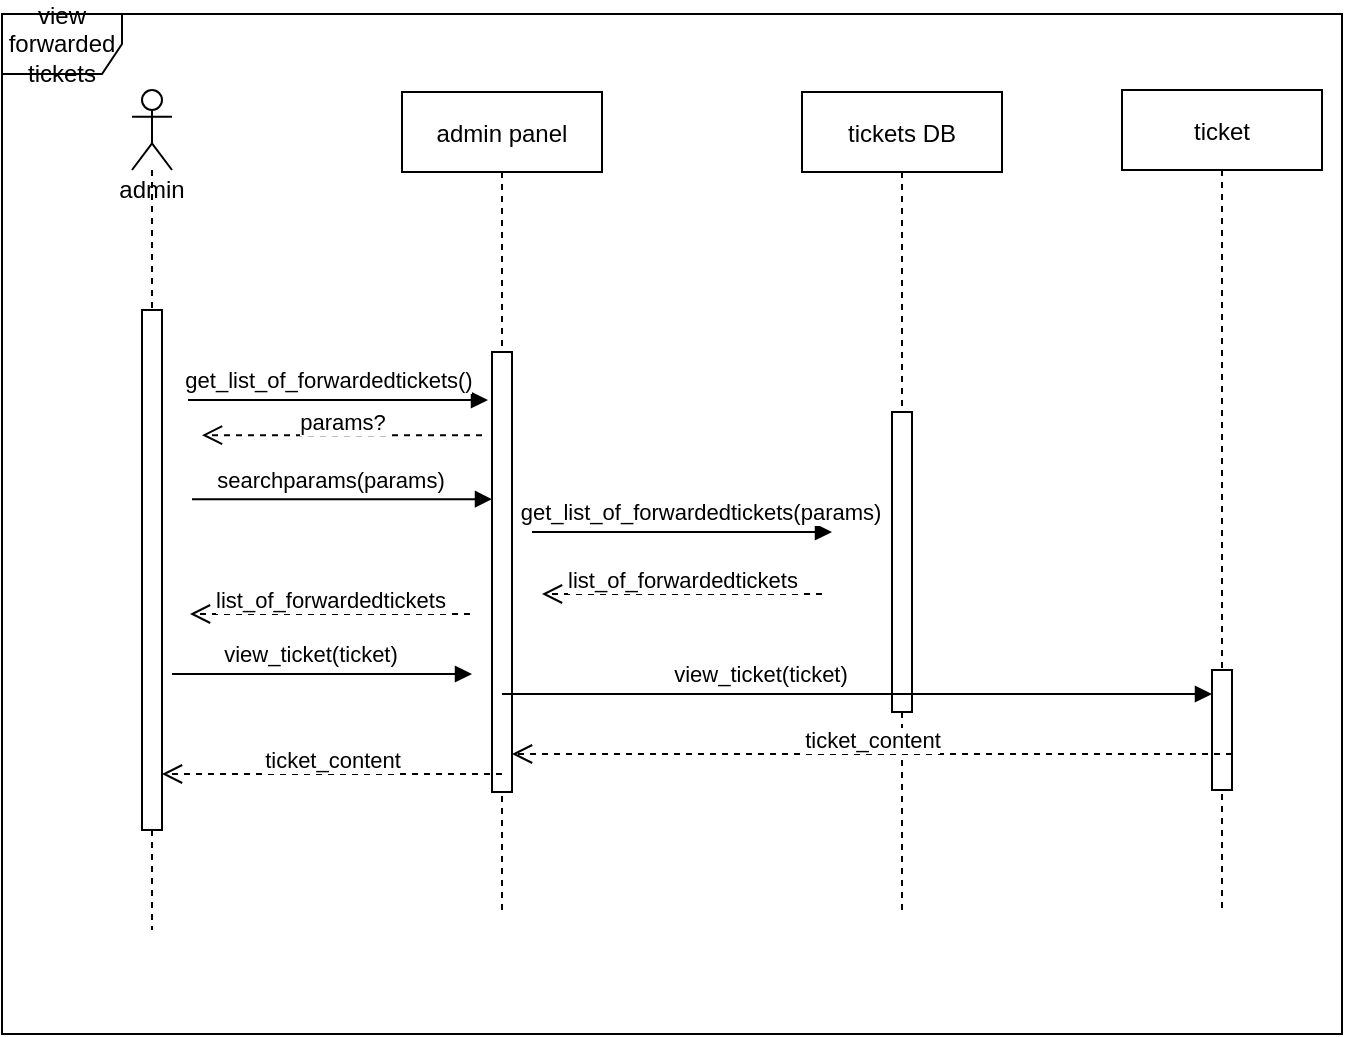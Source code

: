 <mxfile version="20.8.10" type="device"><diagram id="kgpKYQtTHZ0yAKxKKP6v" name="Page-1"><mxGraphModel dx="901" dy="534" grid="1" gridSize="10" guides="1" tooltips="1" connect="1" arrows="1" fold="1" page="1" pageScale="1" pageWidth="850" pageHeight="1100" math="0" shadow="0"><root><mxCell id="0"/><mxCell id="1" parent="0"/><mxCell id="62iLxjVJGYPEeGBwEZaz-22" value="view forwarded tickets" style="shape=umlFrame;whiteSpace=wrap;html=1;fillColor=none;gradientColor=none;" parent="1" vertex="1"><mxGeometry x="100" y="40" width="670" height="510" as="geometry"/></mxCell><mxCell id="62iLxjVJGYPEeGBwEZaz-5" value="admin" style="shape=umlLifeline;participant=umlActor;perimeter=lifelinePerimeter;whiteSpace=wrap;html=1;container=1;collapsible=0;recursiveResize=0;verticalAlign=top;spacingTop=36;outlineConnect=0;" parent="1" vertex="1"><mxGeometry x="165" y="78" width="20" height="420" as="geometry"/></mxCell><mxCell id="62iLxjVJGYPEeGBwEZaz-1" value="" style="html=1;points=[];perimeter=orthogonalPerimeter;" parent="62iLxjVJGYPEeGBwEZaz-5" vertex="1"><mxGeometry x="5" y="110" width="10" height="260" as="geometry"/></mxCell><mxCell id="3nuBFxr9cyL0pnOWT2aG-5" value="admin panel" style="shape=umlLifeline;perimeter=lifelinePerimeter;container=1;collapsible=0;recursiveResize=0;rounded=0;shadow=0;strokeWidth=1;" parent="1" vertex="1"><mxGeometry x="300" y="79" width="100" height="411" as="geometry"/></mxCell><mxCell id="3nuBFxr9cyL0pnOWT2aG-6" value="" style="points=[];perimeter=orthogonalPerimeter;rounded=0;shadow=0;strokeWidth=1;" parent="3nuBFxr9cyL0pnOWT2aG-5" vertex="1"><mxGeometry x="45" y="130" width="10" height="220" as="geometry"/></mxCell><object label="" sdf="sdf" id="ZNWFDH6_I_0Zf-ZtsdpX-85"><mxCell style="html=1;verticalAlign=bottom;endArrow=block;rounded=0;" edge="1" parent="3nuBFxr9cyL0pnOWT2aG-5"><mxGeometry x="0.033" y="10" width="80" relative="1" as="geometry"><mxPoint x="-105" y="203.57" as="sourcePoint"/><mxPoint x="45" y="203.57" as="targetPoint"/><mxPoint as="offset"/></mxGeometry></mxCell></object><mxCell id="ZNWFDH6_I_0Zf-ZtsdpX-86" value="searchparams(params)" style="edgeLabel;html=1;align=center;verticalAlign=middle;resizable=0;points=[];" vertex="1" connectable="0" parent="ZNWFDH6_I_0Zf-ZtsdpX-85"><mxGeometry x="-0.416" y="-1" relative="1" as="geometry"><mxPoint x="25" y="-11" as="offset"/></mxGeometry></mxCell><mxCell id="62iLxjVJGYPEeGBwEZaz-15" value="tickets DB" style="shape=umlLifeline;perimeter=lifelinePerimeter;container=1;collapsible=0;recursiveResize=0;rounded=0;shadow=0;strokeWidth=1;" parent="1" vertex="1"><mxGeometry x="500" y="79" width="100" height="410" as="geometry"/></mxCell><mxCell id="62iLxjVJGYPEeGBwEZaz-16" value="" style="points=[];perimeter=orthogonalPerimeter;rounded=0;shadow=0;strokeWidth=1;" parent="62iLxjVJGYPEeGBwEZaz-15" vertex="1"><mxGeometry x="45" y="160" width="10" height="150" as="geometry"/></mxCell><object label="" sdf="sdf" id="ZNWFDH6_I_0Zf-ZtsdpX-4"><mxCell style="html=1;verticalAlign=bottom;endArrow=block;rounded=0;" edge="1" parent="1"><mxGeometry x="0.033" y="10" width="80" relative="1" as="geometry"><mxPoint x="193.0" y="233" as="sourcePoint"/><mxPoint x="343" y="233" as="targetPoint"/><mxPoint as="offset"/></mxGeometry></mxCell></object><mxCell id="ZNWFDH6_I_0Zf-ZtsdpX-5" value="get_list_of_forwardedtickets()" style="edgeLabel;html=1;align=center;verticalAlign=middle;resizable=0;points=[];" vertex="1" connectable="0" parent="ZNWFDH6_I_0Zf-ZtsdpX-4"><mxGeometry x="-0.416" y="-1" relative="1" as="geometry"><mxPoint x="26" y="-11" as="offset"/></mxGeometry></mxCell><mxCell id="ZNWFDH6_I_0Zf-ZtsdpX-47" value="list_of_forwardedtickets" style="html=1;verticalAlign=bottom;endArrow=open;dashed=1;endSize=8;rounded=0;" edge="1" parent="1"><mxGeometry y="2" relative="1" as="geometry"><mxPoint x="334" y="340.0" as="sourcePoint"/><mxPoint x="194" y="340.0" as="targetPoint"/><mxPoint as="offset"/></mxGeometry></mxCell><object label="" sdf="sdf" id="ZNWFDH6_I_0Zf-ZtsdpX-72"><mxCell style="html=1;verticalAlign=bottom;endArrow=block;rounded=0;" edge="1" parent="1"><mxGeometry x="0.033" y="10" width="80" relative="1" as="geometry"><mxPoint x="365" y="299" as="sourcePoint"/><mxPoint x="515" y="299" as="targetPoint"/><mxPoint as="offset"/></mxGeometry></mxCell></object><mxCell id="ZNWFDH6_I_0Zf-ZtsdpX-73" value="get_list_of_forwardedtickets(params)" style="edgeLabel;html=1;align=center;verticalAlign=middle;resizable=0;points=[];" vertex="1" connectable="0" parent="ZNWFDH6_I_0Zf-ZtsdpX-72"><mxGeometry x="-0.416" y="-1" relative="1" as="geometry"><mxPoint x="40" y="-11" as="offset"/></mxGeometry></mxCell><mxCell id="ZNWFDH6_I_0Zf-ZtsdpX-74" value="list_of_forwardedtickets" style="html=1;verticalAlign=bottom;endArrow=open;dashed=1;endSize=8;rounded=0;" edge="1" parent="1"><mxGeometry y="2" relative="1" as="geometry"><mxPoint x="510" y="330.0" as="sourcePoint"/><mxPoint x="370" y="330.0" as="targetPoint"/><mxPoint as="offset"/></mxGeometry></mxCell><mxCell id="ZNWFDH6_I_0Zf-ZtsdpX-84" value="params?" style="html=1;verticalAlign=bottom;endArrow=open;dashed=1;endSize=8;rounded=0;" edge="1" parent="1"><mxGeometry y="2" relative="1" as="geometry"><mxPoint x="340" y="250.57" as="sourcePoint"/><mxPoint x="200" y="250.57" as="targetPoint"/><mxPoint as="offset"/></mxGeometry></mxCell><object label="" sdf="sdf" id="ZNWFDH6_I_0Zf-ZtsdpX-87"><mxCell style="html=1;verticalAlign=bottom;endArrow=block;rounded=0;" edge="1" parent="1"><mxGeometry x="0.033" y="10" width="80" relative="1" as="geometry"><mxPoint x="185" y="370.0" as="sourcePoint"/><mxPoint x="335" y="370.0" as="targetPoint"/><mxPoint as="offset"/></mxGeometry></mxCell></object><mxCell id="ZNWFDH6_I_0Zf-ZtsdpX-88" value="view_ticket(ticket)" style="edgeLabel;html=1;align=center;verticalAlign=middle;resizable=0;points=[];" vertex="1" connectable="0" parent="ZNWFDH6_I_0Zf-ZtsdpX-87"><mxGeometry x="-0.416" y="-1" relative="1" as="geometry"><mxPoint x="25" y="-11" as="offset"/></mxGeometry></mxCell><mxCell id="ZNWFDH6_I_0Zf-ZtsdpX-89" value="ticket" style="shape=umlLifeline;perimeter=lifelinePerimeter;container=1;collapsible=0;recursiveResize=0;rounded=0;shadow=0;strokeWidth=1;" vertex="1" parent="1"><mxGeometry x="660" y="78" width="100" height="410" as="geometry"/></mxCell><mxCell id="ZNWFDH6_I_0Zf-ZtsdpX-90" value="" style="points=[];perimeter=orthogonalPerimeter;rounded=0;shadow=0;strokeWidth=1;" vertex="1" parent="ZNWFDH6_I_0Zf-ZtsdpX-89"><mxGeometry x="45" y="290" width="10" height="60" as="geometry"/></mxCell><mxCell id="ZNWFDH6_I_0Zf-ZtsdpX-93" value="ticket_content" style="html=1;verticalAlign=bottom;endArrow=open;dashed=1;endSize=8;rounded=0;" edge="1" parent="ZNWFDH6_I_0Zf-ZtsdpX-89" target="3nuBFxr9cyL0pnOWT2aG-6"><mxGeometry y="2" relative="1" as="geometry"><mxPoint x="55" y="332.0" as="sourcePoint"/><mxPoint x="-85" y="332.0" as="targetPoint"/><mxPoint as="offset"/></mxGeometry></mxCell><object label="" sdf="sdf" id="ZNWFDH6_I_0Zf-ZtsdpX-91"><mxCell style="html=1;verticalAlign=bottom;endArrow=block;rounded=0;" edge="1" parent="1" target="ZNWFDH6_I_0Zf-ZtsdpX-90"><mxGeometry x="0.033" y="10" width="80" relative="1" as="geometry"><mxPoint x="350" y="380" as="sourcePoint"/><mxPoint x="500" y="380" as="targetPoint"/><mxPoint as="offset"/></mxGeometry></mxCell></object><mxCell id="ZNWFDH6_I_0Zf-ZtsdpX-92" value="view_ticket(ticket)" style="edgeLabel;html=1;align=center;verticalAlign=middle;resizable=0;points=[];" vertex="1" connectable="0" parent="ZNWFDH6_I_0Zf-ZtsdpX-91"><mxGeometry x="-0.416" y="-1" relative="1" as="geometry"><mxPoint x="25" y="-11" as="offset"/></mxGeometry></mxCell><mxCell id="ZNWFDH6_I_0Zf-ZtsdpX-94" value="ticket_content" style="html=1;verticalAlign=bottom;endArrow=open;dashed=1;endSize=8;rounded=0;" edge="1" parent="1"><mxGeometry y="2" relative="1" as="geometry"><mxPoint x="350" y="420.0" as="sourcePoint"/><mxPoint x="180" y="420" as="targetPoint"/><mxPoint as="offset"/></mxGeometry></mxCell></root></mxGraphModel></diagram></mxfile>